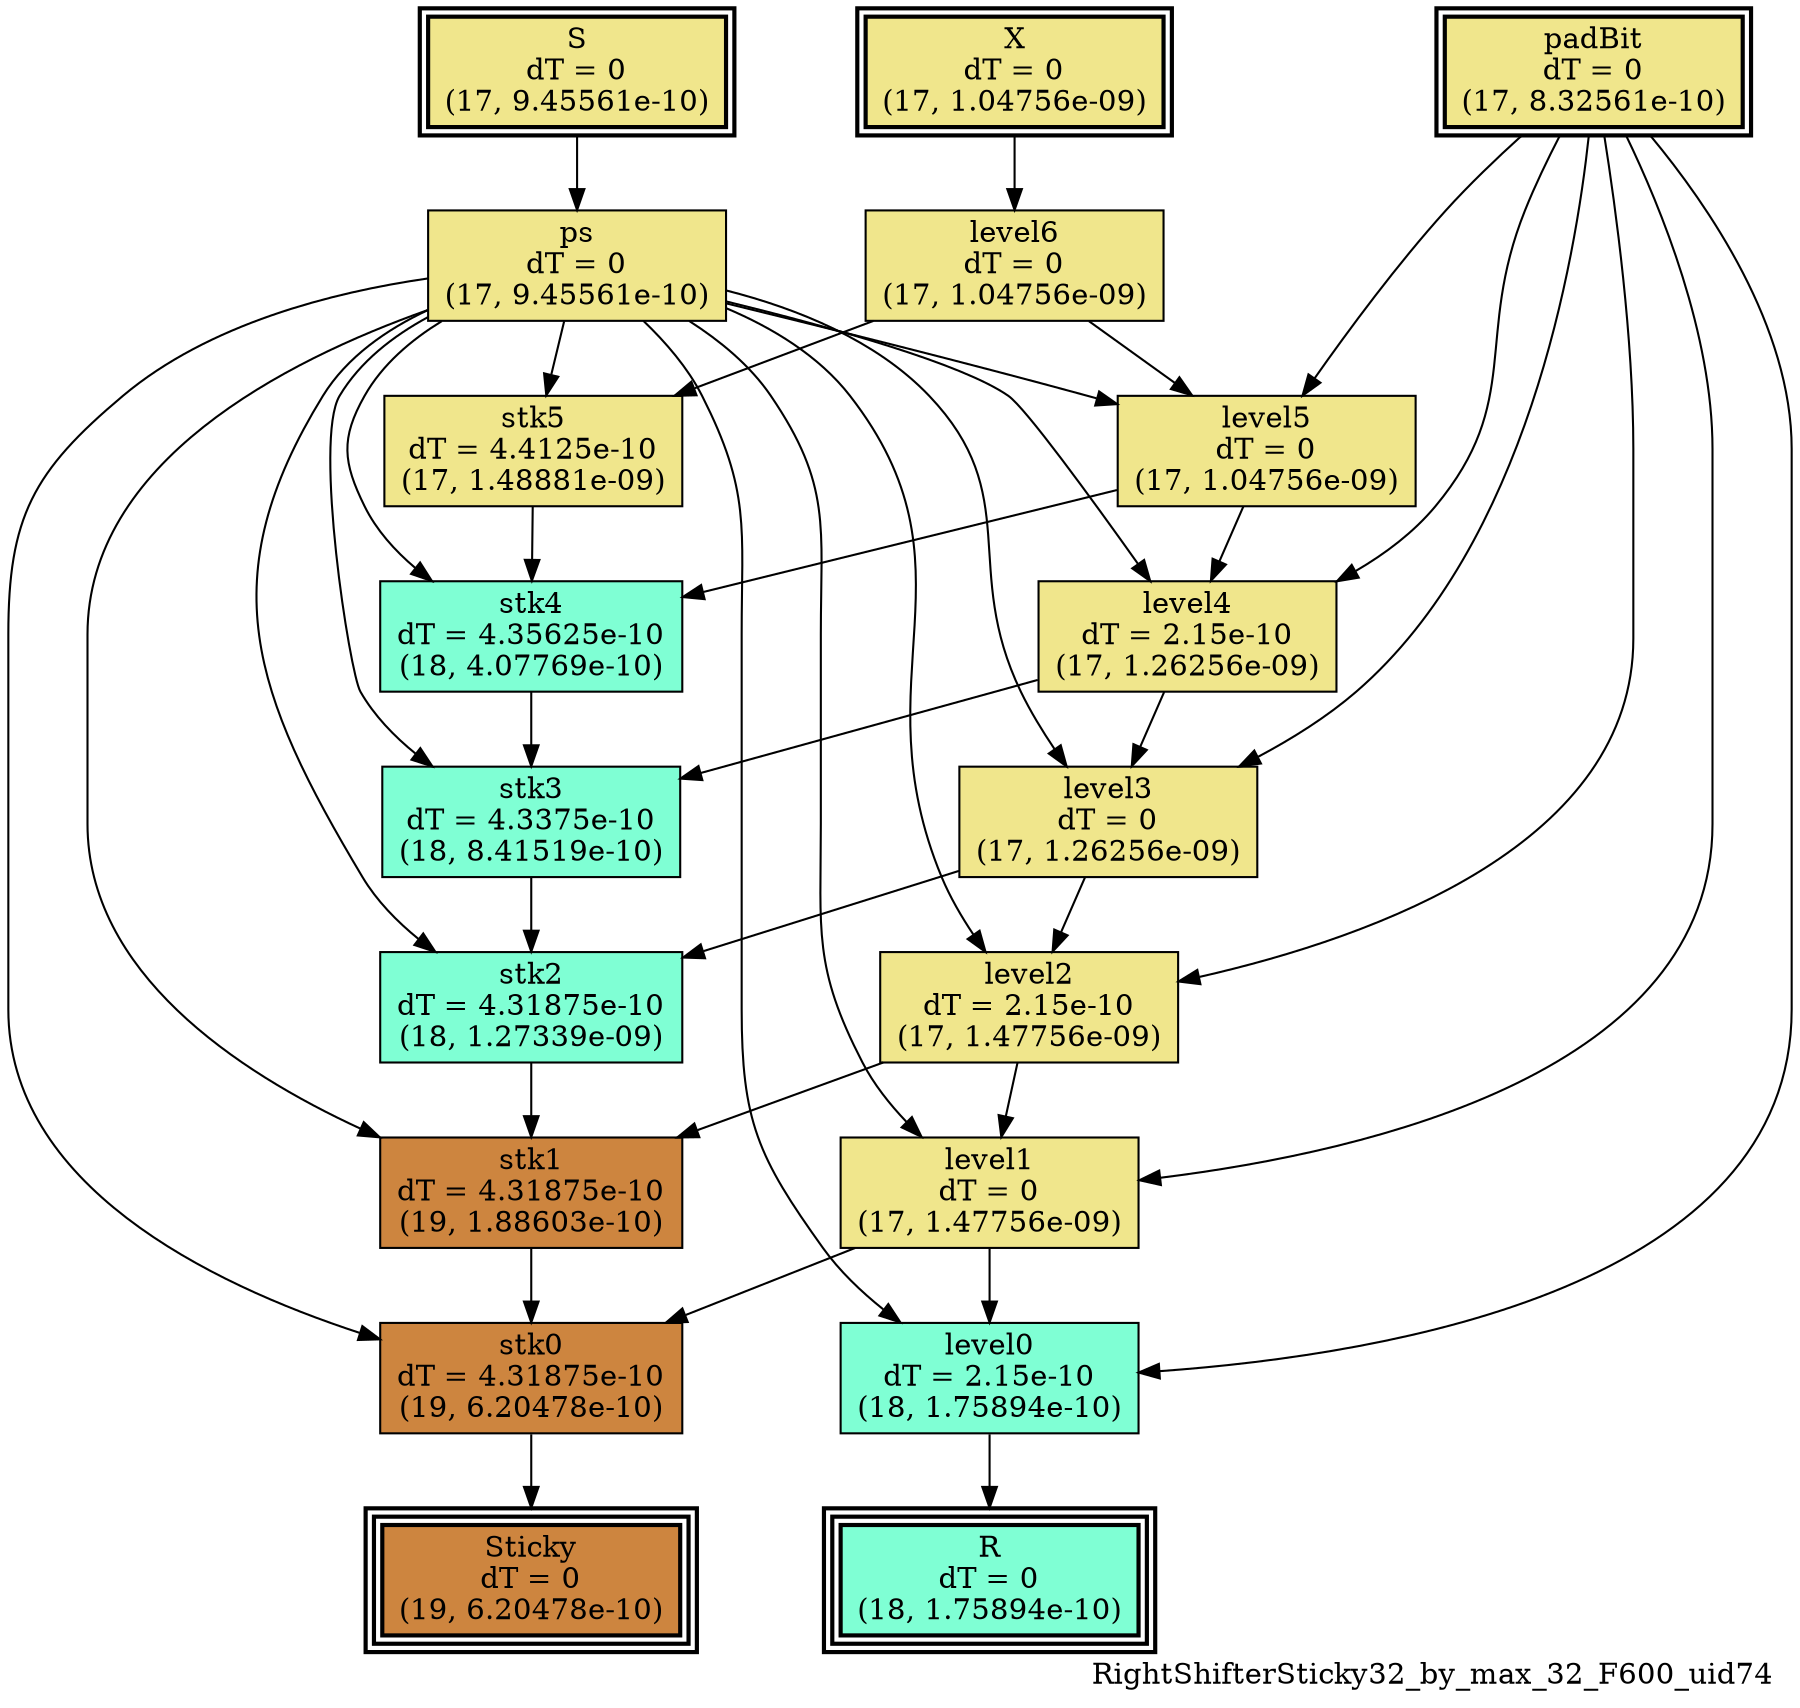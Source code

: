 digraph RightShifterSticky32_by_max_32_F600_uid74
{
	//graph drawing options
	label=RightShifterSticky32_by_max_32_F600_uid74;
	labelloc=bottom;
	labeljust=right;
	ratio=auto;
	nodesep=0.25;
	ranksep=0.5;

	//input/output signals of operator RightShifterSticky32_by_max_32_F600_uid74
	X__RightShifterSticky32_by_max_32_F600_uid74 [ label="X\ndT = 0\n(17, 1.04756e-09)", shape=box, color=black, style="bold, filled", fillcolor=khaki, peripheries=2 ];
	S__RightShifterSticky32_by_max_32_F600_uid74 [ label="S\ndT = 0\n(17, 9.45561e-10)", shape=box, color=black, style="bold, filled", fillcolor=khaki, peripheries=2 ];
	padBit__RightShifterSticky32_by_max_32_F600_uid74 [ label="padBit\ndT = 0\n(17, 8.32561e-10)", shape=box, color=black, style="bold, filled", fillcolor=khaki, peripheries=2 ];
	R__RightShifterSticky32_by_max_32_F600_uid74 [ label="R\ndT = 0\n(18, 1.75894e-10)", shape=box, color=black, style="bold, filled", fillcolor=aquamarine, peripheries=3 ];
	Sticky__RightShifterSticky32_by_max_32_F600_uid74 [ label="Sticky\ndT = 0\n(19, 6.20478e-10)", shape=box, color=black, style="bold, filled", fillcolor=peru, peripheries=3 ];
	{rank=same X__RightShifterSticky32_by_max_32_F600_uid74, S__RightShifterSticky32_by_max_32_F600_uid74, padBit__RightShifterSticky32_by_max_32_F600_uid74};
	{rank=same R__RightShifterSticky32_by_max_32_F600_uid74, Sticky__RightShifterSticky32_by_max_32_F600_uid74};
	//internal signals of operator RightShifterSticky32_by_max_32_F600_uid74
	ps__RightShifterSticky32_by_max_32_F600_uid74 [ label="ps\ndT = 0\n(17, 9.45561e-10)", shape=box, color=black, style=filled, fillcolor=khaki, peripheries=1 ];
	level6__RightShifterSticky32_by_max_32_F600_uid74 [ label="level6\ndT = 0\n(17, 1.04756e-09)", shape=box, color=black, style=filled, fillcolor=khaki, peripheries=1 ];
	stk5__RightShifterSticky32_by_max_32_F600_uid74 [ label="stk5\ndT = 4.4125e-10\n(17, 1.48881e-09)", shape=box, color=black, style=filled, fillcolor=khaki, peripheries=1 ];
	level5__RightShifterSticky32_by_max_32_F600_uid74 [ label="level5\ndT = 0\n(17, 1.04756e-09)", shape=box, color=black, style=filled, fillcolor=khaki, peripheries=1 ];
	stk4__RightShifterSticky32_by_max_32_F600_uid74 [ label="stk4\ndT = 4.35625e-10\n(18, 4.07769e-10)", shape=box, color=black, style=filled, fillcolor=aquamarine, peripheries=1 ];
	level4__RightShifterSticky32_by_max_32_F600_uid74 [ label="level4\ndT = 2.15e-10\n(17, 1.26256e-09)", shape=box, color=black, style=filled, fillcolor=khaki, peripheries=1 ];
	stk3__RightShifterSticky32_by_max_32_F600_uid74 [ label="stk3\ndT = 4.3375e-10\n(18, 8.41519e-10)", shape=box, color=black, style=filled, fillcolor=aquamarine, peripheries=1 ];
	level3__RightShifterSticky32_by_max_32_F600_uid74 [ label="level3\ndT = 0\n(17, 1.26256e-09)", shape=box, color=black, style=filled, fillcolor=khaki, peripheries=1 ];
	stk2__RightShifterSticky32_by_max_32_F600_uid74 [ label="stk2\ndT = 4.31875e-10\n(18, 1.27339e-09)", shape=box, color=black, style=filled, fillcolor=aquamarine, peripheries=1 ];
	level2__RightShifterSticky32_by_max_32_F600_uid74 [ label="level2\ndT = 2.15e-10\n(17, 1.47756e-09)", shape=box, color=black, style=filled, fillcolor=khaki, peripheries=1 ];
	stk1__RightShifterSticky32_by_max_32_F600_uid74 [ label="stk1\ndT = 4.31875e-10\n(19, 1.88603e-10)", shape=box, color=black, style=filled, fillcolor=peru, peripheries=1 ];
	level1__RightShifterSticky32_by_max_32_F600_uid74 [ label="level1\ndT = 0\n(17, 1.47756e-09)", shape=box, color=black, style=filled, fillcolor=khaki, peripheries=1 ];
	stk0__RightShifterSticky32_by_max_32_F600_uid74 [ label="stk0\ndT = 4.31875e-10\n(19, 6.20478e-10)", shape=box, color=black, style=filled, fillcolor=peru, peripheries=1 ];
	level0__RightShifterSticky32_by_max_32_F600_uid74 [ label="level0\ndT = 2.15e-10\n(18, 1.75894e-10)", shape=box, color=black, style=filled, fillcolor=aquamarine, peripheries=1 ];

	//subcomponents of operator RightShifterSticky32_by_max_32_F600_uid74

	//input and internal signal connections of operator RightShifterSticky32_by_max_32_F600_uid74
	X__RightShifterSticky32_by_max_32_F600_uid74 -> level6__RightShifterSticky32_by_max_32_F600_uid74 [ arrowhead=normal, arrowsize=1.0, arrowtail=normal, color=black, dir=forward  ];
	S__RightShifterSticky32_by_max_32_F600_uid74 -> ps__RightShifterSticky32_by_max_32_F600_uid74 [ arrowhead=normal, arrowsize=1.0, arrowtail=normal, color=black, dir=forward  ];
	padBit__RightShifterSticky32_by_max_32_F600_uid74 -> level5__RightShifterSticky32_by_max_32_F600_uid74 [ arrowhead=normal, arrowsize=1.0, arrowtail=normal, color=black, dir=forward  ];
	padBit__RightShifterSticky32_by_max_32_F600_uid74 -> level4__RightShifterSticky32_by_max_32_F600_uid74 [ arrowhead=normal, arrowsize=1.0, arrowtail=normal, color=black, dir=forward  ];
	padBit__RightShifterSticky32_by_max_32_F600_uid74 -> level3__RightShifterSticky32_by_max_32_F600_uid74 [ arrowhead=normal, arrowsize=1.0, arrowtail=normal, color=black, dir=forward  ];
	padBit__RightShifterSticky32_by_max_32_F600_uid74 -> level2__RightShifterSticky32_by_max_32_F600_uid74 [ arrowhead=normal, arrowsize=1.0, arrowtail=normal, color=black, dir=forward  ];
	padBit__RightShifterSticky32_by_max_32_F600_uid74 -> level1__RightShifterSticky32_by_max_32_F600_uid74 [ arrowhead=normal, arrowsize=1.0, arrowtail=normal, color=black, dir=forward  ];
	padBit__RightShifterSticky32_by_max_32_F600_uid74 -> level0__RightShifterSticky32_by_max_32_F600_uid74 [ arrowhead=normal, arrowsize=1.0, arrowtail=normal, color=black, dir=forward  ];
	ps__RightShifterSticky32_by_max_32_F600_uid74 -> stk5__RightShifterSticky32_by_max_32_F600_uid74 [ arrowhead=normal, arrowsize=1.0, arrowtail=normal, color=black, dir=forward  ];
	ps__RightShifterSticky32_by_max_32_F600_uid74 -> level5__RightShifterSticky32_by_max_32_F600_uid74 [ arrowhead=normal, arrowsize=1.0, arrowtail=normal, color=black, dir=forward  ];
	ps__RightShifterSticky32_by_max_32_F600_uid74 -> stk4__RightShifterSticky32_by_max_32_F600_uid74 [ arrowhead=normal, arrowsize=1.0, arrowtail=normal, color=black, dir=forward  ];
	ps__RightShifterSticky32_by_max_32_F600_uid74 -> level4__RightShifterSticky32_by_max_32_F600_uid74 [ arrowhead=normal, arrowsize=1.0, arrowtail=normal, color=black, dir=forward  ];
	ps__RightShifterSticky32_by_max_32_F600_uid74 -> stk3__RightShifterSticky32_by_max_32_F600_uid74 [ arrowhead=normal, arrowsize=1.0, arrowtail=normal, color=black, dir=forward  ];
	ps__RightShifterSticky32_by_max_32_F600_uid74 -> level3__RightShifterSticky32_by_max_32_F600_uid74 [ arrowhead=normal, arrowsize=1.0, arrowtail=normal, color=black, dir=forward  ];
	ps__RightShifterSticky32_by_max_32_F600_uid74 -> stk2__RightShifterSticky32_by_max_32_F600_uid74 [ arrowhead=normal, arrowsize=1.0, arrowtail=normal, color=black, dir=forward  ];
	ps__RightShifterSticky32_by_max_32_F600_uid74 -> level2__RightShifterSticky32_by_max_32_F600_uid74 [ arrowhead=normal, arrowsize=1.0, arrowtail=normal, color=black, dir=forward  ];
	ps__RightShifterSticky32_by_max_32_F600_uid74 -> stk1__RightShifterSticky32_by_max_32_F600_uid74 [ arrowhead=normal, arrowsize=1.0, arrowtail=normal, color=black, dir=forward  ];
	ps__RightShifterSticky32_by_max_32_F600_uid74 -> level1__RightShifterSticky32_by_max_32_F600_uid74 [ arrowhead=normal, arrowsize=1.0, arrowtail=normal, color=black, dir=forward  ];
	ps__RightShifterSticky32_by_max_32_F600_uid74 -> stk0__RightShifterSticky32_by_max_32_F600_uid74 [ arrowhead=normal, arrowsize=1.0, arrowtail=normal, color=black, dir=forward  ];
	ps__RightShifterSticky32_by_max_32_F600_uid74 -> level0__RightShifterSticky32_by_max_32_F600_uid74 [ arrowhead=normal, arrowsize=1.0, arrowtail=normal, color=black, dir=forward  ];
	level6__RightShifterSticky32_by_max_32_F600_uid74 -> stk5__RightShifterSticky32_by_max_32_F600_uid74 [ arrowhead=normal, arrowsize=1.0, arrowtail=normal, color=black, dir=forward  ];
	level6__RightShifterSticky32_by_max_32_F600_uid74 -> level5__RightShifterSticky32_by_max_32_F600_uid74 [ arrowhead=normal, arrowsize=1.0, arrowtail=normal, color=black, dir=forward  ];
	stk5__RightShifterSticky32_by_max_32_F600_uid74 -> stk4__RightShifterSticky32_by_max_32_F600_uid74 [ arrowhead=normal, arrowsize=1.0, arrowtail=normal, color=black, dir=forward  ];
	level5__RightShifterSticky32_by_max_32_F600_uid74 -> stk4__RightShifterSticky32_by_max_32_F600_uid74 [ arrowhead=normal, arrowsize=1.0, arrowtail=normal, color=black, dir=forward  ];
	level5__RightShifterSticky32_by_max_32_F600_uid74 -> level4__RightShifterSticky32_by_max_32_F600_uid74 [ arrowhead=normal, arrowsize=1.0, arrowtail=normal, color=black, dir=forward  ];
	stk4__RightShifterSticky32_by_max_32_F600_uid74 -> stk3__RightShifterSticky32_by_max_32_F600_uid74 [ arrowhead=normal, arrowsize=1.0, arrowtail=normal, color=black, dir=forward  ];
	level4__RightShifterSticky32_by_max_32_F600_uid74 -> stk3__RightShifterSticky32_by_max_32_F600_uid74 [ arrowhead=normal, arrowsize=1.0, arrowtail=normal, color=black, dir=forward  ];
	level4__RightShifterSticky32_by_max_32_F600_uid74 -> level3__RightShifterSticky32_by_max_32_F600_uid74 [ arrowhead=normal, arrowsize=1.0, arrowtail=normal, color=black, dir=forward  ];
	stk3__RightShifterSticky32_by_max_32_F600_uid74 -> stk2__RightShifterSticky32_by_max_32_F600_uid74 [ arrowhead=normal, arrowsize=1.0, arrowtail=normal, color=black, dir=forward  ];
	level3__RightShifterSticky32_by_max_32_F600_uid74 -> stk2__RightShifterSticky32_by_max_32_F600_uid74 [ arrowhead=normal, arrowsize=1.0, arrowtail=normal, color=black, dir=forward  ];
	level3__RightShifterSticky32_by_max_32_F600_uid74 -> level2__RightShifterSticky32_by_max_32_F600_uid74 [ arrowhead=normal, arrowsize=1.0, arrowtail=normal, color=black, dir=forward  ];
	stk2__RightShifterSticky32_by_max_32_F600_uid74 -> stk1__RightShifterSticky32_by_max_32_F600_uid74 [ arrowhead=normal, arrowsize=1.0, arrowtail=normal, color=black, dir=forward  ];
	level2__RightShifterSticky32_by_max_32_F600_uid74 -> stk1__RightShifterSticky32_by_max_32_F600_uid74 [ arrowhead=normal, arrowsize=1.0, arrowtail=normal, color=black, dir=forward  ];
	level2__RightShifterSticky32_by_max_32_F600_uid74 -> level1__RightShifterSticky32_by_max_32_F600_uid74 [ arrowhead=normal, arrowsize=1.0, arrowtail=normal, color=black, dir=forward  ];
	stk1__RightShifterSticky32_by_max_32_F600_uid74 -> stk0__RightShifterSticky32_by_max_32_F600_uid74 [ arrowhead=normal, arrowsize=1.0, arrowtail=normal, color=black, dir=forward  ];
	level1__RightShifterSticky32_by_max_32_F600_uid74 -> stk0__RightShifterSticky32_by_max_32_F600_uid74 [ arrowhead=normal, arrowsize=1.0, arrowtail=normal, color=black, dir=forward  ];
	level1__RightShifterSticky32_by_max_32_F600_uid74 -> level0__RightShifterSticky32_by_max_32_F600_uid74 [ arrowhead=normal, arrowsize=1.0, arrowtail=normal, color=black, dir=forward  ];
	stk0__RightShifterSticky32_by_max_32_F600_uid74 -> Sticky__RightShifterSticky32_by_max_32_F600_uid74 [ arrowhead=normal, arrowsize=1.0, arrowtail=normal, color=black, dir=forward  ];
	level0__RightShifterSticky32_by_max_32_F600_uid74 -> R__RightShifterSticky32_by_max_32_F600_uid74 [ arrowhead=normal, arrowsize=1.0, arrowtail=normal, color=black, dir=forward  ];
}


